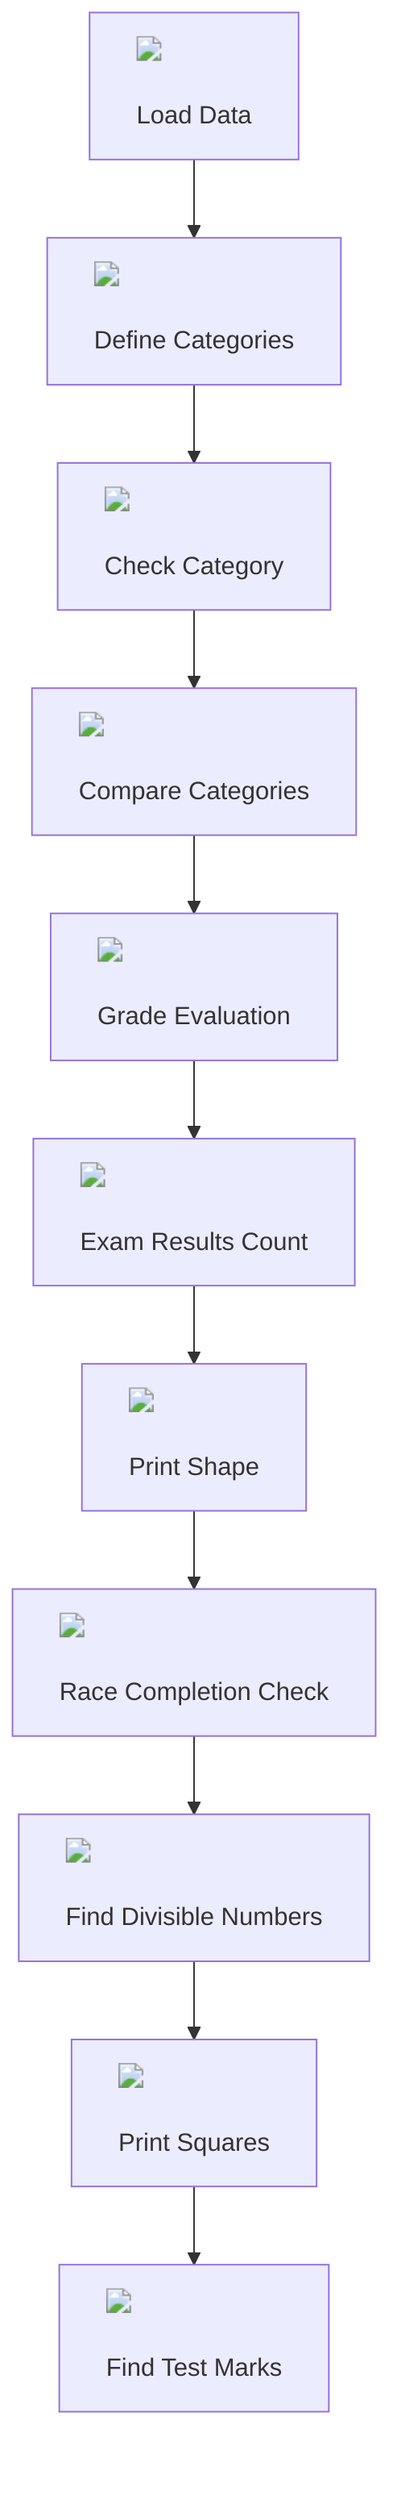 flowchart TD
    A["<img src='file.svg'/> <br/> Load Data"] --> B["<img src='column_split.svg'/> <br/> Define Categories"]
    B --> C["<img src='brain.svg'/> <br/> Check Category"]
    C --> D["<img src='brain.svg'/> <br/> Compare Categories"]
    D --> E["<img src='brain.svg'/> <br/> Grade Evaluation"]
    E --> F["<img src='scatter_plot_template.svg'/> <br/> Exam Results Count"]
    F --> G["<img src='scatter_plot_template.svg'/> <br/> Print Shape"]
    G --> H["<img src='scatter_plot_template.svg'/> <br/> Race Completion Check"]
    H --> I["<img src='scatter_plot_template.svg'/> <br/> Find Divisible Numbers"]
    I --> J["<img src='scatter_plot_template.svg'/> <br/> Print Squares"]
    J --> K["<img src='scatter_plot_template.svg'/> <br/> Find Test Marks"]